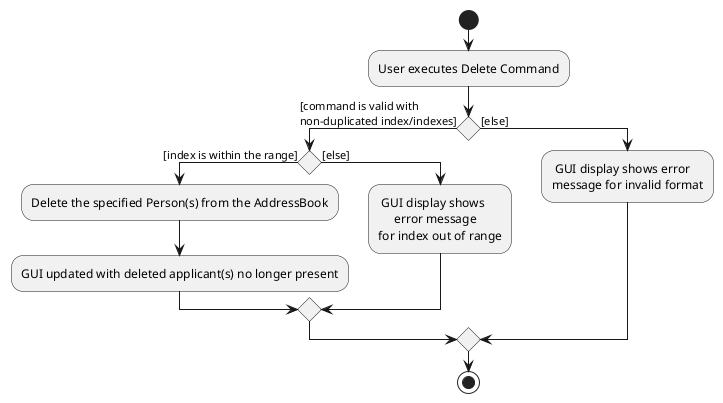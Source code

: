 @startuml

start
:User executes Delete Command;

'Since the beta syntax does not support placing the condition outside the
'diamond we place it as the true branch instead.

if () then ([command is valid with
non-duplicated index/indexes])

    if () then ([index is within the range])
    :Delete the specified Person(s) from the AddressBook;


    :GUI updated with deleted applicant(s) no longer present;

    else ([else])
    : GUI display shows
         error message
    for index out of range;

    endif

else([else])
: GUI display shows error
message for invalid format;

endif
stop

@enduml
